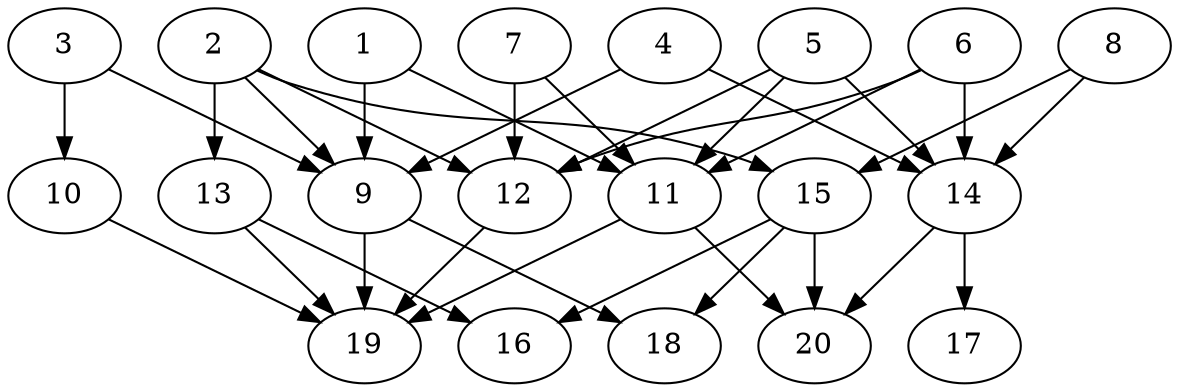 // DAG automatically generated by daggen at Thu Oct  3 13:58:43 2019
// ./daggen --dot -n 20 --ccr 0.5 --fat 0.7 --regular 0.9 --density 0.7 --mindata 5242880 --maxdata 52428800 
digraph G {
  1 [size="58937344", alpha="0.18", expect_size="29468672"] 
  1 -> 9 [size ="29468672"]
  1 -> 11 [size ="29468672"]
  2 [size="11880448", alpha="0.01", expect_size="5940224"] 
  2 -> 9 [size ="5940224"]
  2 -> 12 [size ="5940224"]
  2 -> 13 [size ="5940224"]
  2 -> 15 [size ="5940224"]
  3 [size="27252736", alpha="0.03", expect_size="13626368"] 
  3 -> 9 [size ="13626368"]
  3 -> 10 [size ="13626368"]
  4 [size="40978432", alpha="0.14", expect_size="20489216"] 
  4 -> 9 [size ="20489216"]
  4 -> 14 [size ="20489216"]
  5 [size="77778944", alpha="0.08", expect_size="38889472"] 
  5 -> 11 [size ="38889472"]
  5 -> 12 [size ="38889472"]
  5 -> 14 [size ="38889472"]
  6 [size="15075328", alpha="0.18", expect_size="7537664"] 
  6 -> 11 [size ="7537664"]
  6 -> 12 [size ="7537664"]
  6 -> 14 [size ="7537664"]
  7 [size="46581760", alpha="0.02", expect_size="23290880"] 
  7 -> 11 [size ="23290880"]
  7 -> 12 [size ="23290880"]
  8 [size="95213568", alpha="0.15", expect_size="47606784"] 
  8 -> 14 [size ="47606784"]
  8 -> 15 [size ="47606784"]
  9 [size="51050496", alpha="0.03", expect_size="25525248"] 
  9 -> 18 [size ="25525248"]
  9 -> 19 [size ="25525248"]
  10 [size="97449984", alpha="0.12", expect_size="48724992"] 
  10 -> 19 [size ="48724992"]
  11 [size="36458496", alpha="0.05", expect_size="18229248"] 
  11 -> 19 [size ="18229248"]
  11 -> 20 [size ="18229248"]
  12 [size="24662016", alpha="0.04", expect_size="12331008"] 
  12 -> 19 [size ="12331008"]
  13 [size="28602368", alpha="0.01", expect_size="14301184"] 
  13 -> 16 [size ="14301184"]
  13 -> 19 [size ="14301184"]
  14 [size="41648128", alpha="0.01", expect_size="20824064"] 
  14 -> 17 [size ="20824064"]
  14 -> 20 [size ="20824064"]
  15 [size="13961216", alpha="0.04", expect_size="6980608"] 
  15 -> 16 [size ="6980608"]
  15 -> 18 [size ="6980608"]
  15 -> 20 [size ="6980608"]
  16 [size="50323456", alpha="0.04", expect_size="25161728"] 
  17 [size="39071744", alpha="0.00", expect_size="19535872"] 
  18 [size="46225408", alpha="0.09", expect_size="23112704"] 
  19 [size="24156160", alpha="0.10", expect_size="12078080"] 
  20 [size="37171200", alpha="0.09", expect_size="18585600"] 
}
